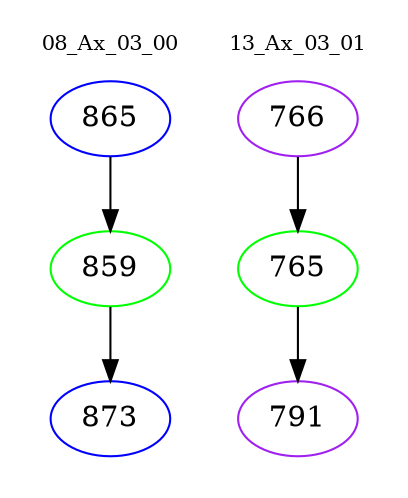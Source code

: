 digraph{
subgraph cluster_0 {
color = white
label = "08_Ax_03_00";
fontsize=10;
T0_865 [label="865", color="blue"]
T0_865 -> T0_859 [color="black"]
T0_859 [label="859", color="green"]
T0_859 -> T0_873 [color="black"]
T0_873 [label="873", color="blue"]
}
subgraph cluster_1 {
color = white
label = "13_Ax_03_01";
fontsize=10;
T1_766 [label="766", color="purple"]
T1_766 -> T1_765 [color="black"]
T1_765 [label="765", color="green"]
T1_765 -> T1_791 [color="black"]
T1_791 [label="791", color="purple"]
}
}
